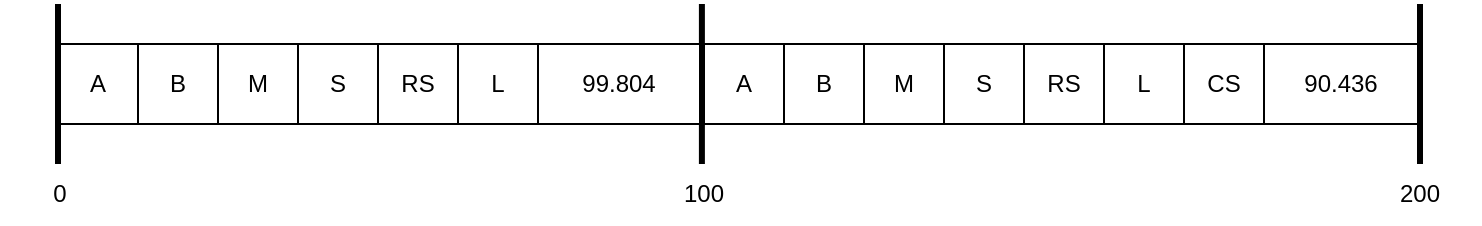 <mxfile version="20.5.3" type="device"><diagram id="0-p9OxanNakZbNzmGNpJ" name="Page-1"><mxGraphModel dx="1185" dy="597" grid="1" gridSize="10" guides="1" tooltips="1" connect="1" arrows="1" fold="1" page="1" pageScale="1" pageWidth="850" pageHeight="1100" math="0" shadow="0"><root><mxCell id="0"/><mxCell id="1" parent="0"/><mxCell id="i9zEavQtKPm1DdgbwSPk-5" value="B" style="rounded=0;whiteSpace=wrap;html=1;" parent="1" vertex="1"><mxGeometry x="319" y="320" width="40" height="40" as="geometry"/></mxCell><mxCell id="i9zEavQtKPm1DdgbwSPk-7" value="A" style="rounded=0;whiteSpace=wrap;html=1;" parent="1" vertex="1"><mxGeometry x="279" y="320" width="40" height="40" as="geometry"/></mxCell><mxCell id="i9zEavQtKPm1DdgbwSPk-10" value="" style="endArrow=none;html=1;rounded=0;strokeWidth=3;strokeColor=default;" parent="1" edge="1"><mxGeometry width="50" height="50" relative="1" as="geometry"><mxPoint x="600.95" y="300" as="sourcePoint"/><mxPoint x="600.95" y="380" as="targetPoint"/></mxGeometry></mxCell><mxCell id="i9zEavQtKPm1DdgbwSPk-14" value="100" style="text;html=1;strokeColor=none;fillColor=none;align=center;verticalAlign=middle;whiteSpace=wrap;rounded=0;" parent="1" vertex="1"><mxGeometry x="572" y="380" width="60" height="30" as="geometry"/></mxCell><mxCell id="i9zEavQtKPm1DdgbwSPk-16" value="200" style="text;html=1;strokeColor=none;fillColor=none;align=center;verticalAlign=middle;whiteSpace=wrap;rounded=0;" parent="1" vertex="1"><mxGeometry x="930" y="380" width="60" height="30" as="geometry"/></mxCell><mxCell id="i9zEavQtKPm1DdgbwSPk-18" value="" style="endArrow=none;html=1;rounded=0;strokeWidth=3;strokeColor=default;" parent="1" edge="1"><mxGeometry width="50" height="50" relative="1" as="geometry"><mxPoint x="279" y="300" as="sourcePoint"/><mxPoint x="279" y="380" as="targetPoint"/></mxGeometry></mxCell><mxCell id="i9zEavQtKPm1DdgbwSPk-17" value="" style="endArrow=none;html=1;rounded=0;strokeWidth=3;strokeColor=default;" parent="1" edge="1"><mxGeometry width="50" height="50" relative="1" as="geometry"><mxPoint x="960" y="300" as="sourcePoint"/><mxPoint x="960" y="380" as="targetPoint"/></mxGeometry></mxCell><mxCell id="i9zEavQtKPm1DdgbwSPk-19" value="0" style="text;html=1;strokeColor=none;fillColor=none;align=center;verticalAlign=middle;whiteSpace=wrap;rounded=0;" parent="1" vertex="1"><mxGeometry x="250" y="380" width="60" height="30" as="geometry"/></mxCell><mxCell id="i9zEavQtKPm1DdgbwSPk-21" value="M" style="rounded=0;whiteSpace=wrap;html=1;" parent="1" vertex="1"><mxGeometry x="359" y="320" width="40" height="40" as="geometry"/></mxCell><mxCell id="m5rLVfeTJ8ZVkZVHqS4Z-1" value="S" style="rounded=0;whiteSpace=wrap;html=1;" parent="1" vertex="1"><mxGeometry x="399" y="320" width="40" height="40" as="geometry"/></mxCell><mxCell id="m5rLVfeTJ8ZVkZVHqS4Z-2" value="RS" style="rounded=0;whiteSpace=wrap;html=1;" parent="1" vertex="1"><mxGeometry x="439" y="320" width="40" height="40" as="geometry"/></mxCell><mxCell id="m5rLVfeTJ8ZVkZVHqS4Z-11" value="L" style="rounded=0;whiteSpace=wrap;html=1;" parent="1" vertex="1"><mxGeometry x="479" y="320" width="40" height="40" as="geometry"/></mxCell><mxCell id="m5rLVfeTJ8ZVkZVHqS4Z-26" value="B" style="rounded=0;whiteSpace=wrap;html=1;" parent="1" vertex="1"><mxGeometry x="642" y="320" width="40" height="40" as="geometry"/></mxCell><mxCell id="m5rLVfeTJ8ZVkZVHqS4Z-27" value="A" style="rounded=0;whiteSpace=wrap;html=1;" parent="1" vertex="1"><mxGeometry x="602" y="320" width="40" height="40" as="geometry"/></mxCell><mxCell id="m5rLVfeTJ8ZVkZVHqS4Z-28" value="M" style="rounded=0;whiteSpace=wrap;html=1;" parent="1" vertex="1"><mxGeometry x="682" y="320" width="40" height="40" as="geometry"/></mxCell><mxCell id="m5rLVfeTJ8ZVkZVHqS4Z-29" value="S" style="rounded=0;whiteSpace=wrap;html=1;" parent="1" vertex="1"><mxGeometry x="722" y="320" width="40" height="40" as="geometry"/></mxCell><mxCell id="m5rLVfeTJ8ZVkZVHqS4Z-30" value="RS" style="rounded=0;whiteSpace=wrap;html=1;" parent="1" vertex="1"><mxGeometry x="762" y="320" width="40" height="40" as="geometry"/></mxCell><mxCell id="m5rLVfeTJ8ZVkZVHqS4Z-34" value="L" style="rounded=0;whiteSpace=wrap;html=1;" parent="1" vertex="1"><mxGeometry x="802" y="320" width="40" height="40" as="geometry"/></mxCell><mxCell id="xq0rnm1y0FyVGnCfqdz0-2" value="99.804" style="rounded=0;whiteSpace=wrap;html=1;" parent="1" vertex="1"><mxGeometry x="519" y="320" width="81" height="40" as="geometry"/></mxCell><mxCell id="xq0rnm1y0FyVGnCfqdz0-4" value="&lt;span&gt;CS&lt;/span&gt;" style="rounded=0;whiteSpace=wrap;html=1;" parent="1" vertex="1"><mxGeometry x="842" y="320" width="40" height="40" as="geometry"/></mxCell><mxCell id="M3yIXdGpqwJBvZMsIkT4-1" value="&lt;div&gt;90.436&lt;/div&gt;" style="rounded=0;whiteSpace=wrap;html=1;" vertex="1" parent="1"><mxGeometry x="882" y="320" width="77" height="40" as="geometry"/></mxCell></root></mxGraphModel></diagram></mxfile>